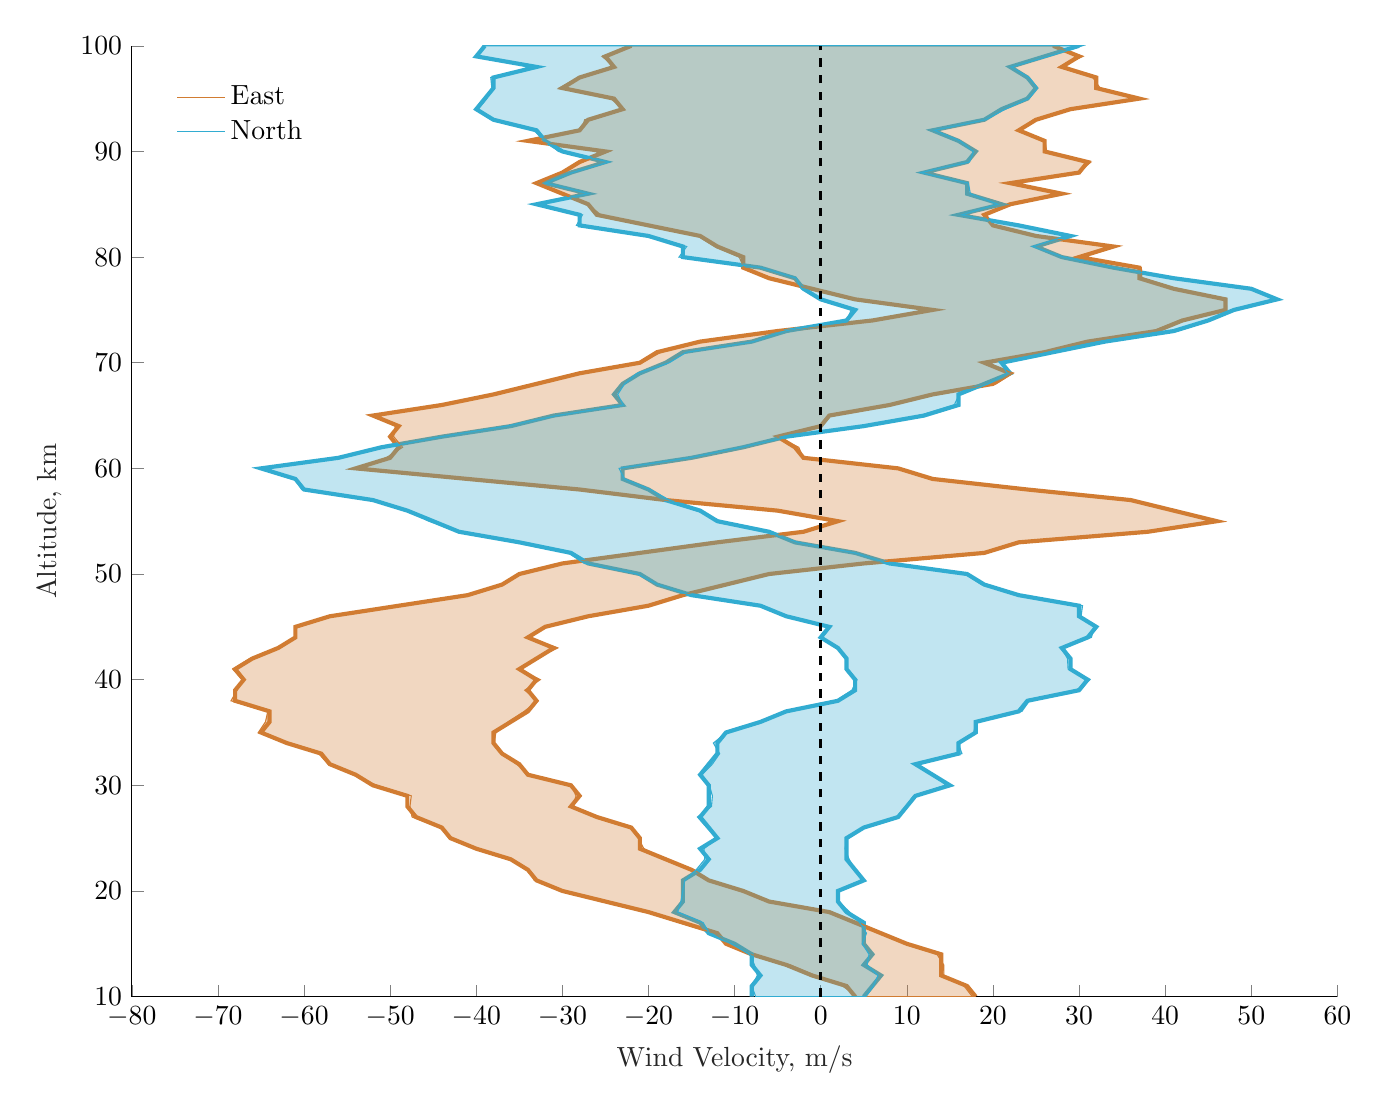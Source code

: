 % This file was created by matlab2tikz.
%
%The latest updates can be retrieved from
%  http://www.mathworks.com/matlabcentral/fileexchange/22022-matlab2tikz-matlab2tikz
%where you can also make suggestions and rate matlab2tikz.
%
\definecolor{mycolor1}{rgb}{0.82,0.486,0.196}%
\definecolor{mycolor2}{rgb}{0.196,0.675,0.82}%
%
\begin{tikzpicture}

\begin{axis}[%
width=6.028in,
height=4.754in,
at={(1.011in,0.642in)},
scale only axis,
xmin=-80,
xmax=60,
xlabel style={font=\color{white!15!black}},
xlabel={Wind Velocity, m/s},
ymin=10,
ymax=100,
ylabel style={font=\color{white!15!black}},
ylabel={Altitude, km},
axis background/.style={fill=white},
axis x line*=bottom,
axis y line*=left,
legend style={at={(0.03,0.97)}, anchor=north west, legend cell align=left, align=left, fill=none, draw=none}
]
\addplot [color=mycolor1, line width=1.5pt, forget plot]
  table[row sep=crcr]{%
4	10\\
3	11\\
-1	12\\
-4	13\\
-8	14\\
-11	15\\
-12	16\\
-16	17\\
-20	18\\
-25	19\\
-30	20\\
-33	21\\
-34	22\\
-36	23\\
-40	24\\
-43	25\\
-44	26\\
-47	27\\
-48	28\\
-48	29\\
-52	30\\
-54	31\\
-57	32\\
-58	33\\
-62	34\\
-65	35\\
-64	36\\
-64	37\\
-68	38\\
-68	39\\
-67	40\\
-68	41\\
-66	42\\
-63	43\\
-61	44\\
-61	45\\
-57	46\\
-49	47\\
-41	48\\
-37	49\\
-35	50\\
-30	51\\
-21	52\\
-12	53\\
-2	54\\
2	55\\
-5	56\\
-18	57\\
-28	58\\
-41	59\\
-54	60\\
-50	61\\
-49	62\\
-50	63\\
-49	64\\
-52	65\\
-44	66\\
-38	67\\
-33	68\\
-28	69\\
-21	70\\
-19	71\\
-14	72\\
-5	73\\
6	74\\
13	75\\
4	76\\
-1	77\\
-6	78\\
-9	79\\
-9	80\\
-12	81\\
-14	82\\
-20	83\\
-26	84\\
-27	85\\
-30	86\\
-33	87\\
-30	88\\
-28	89\\
-25	90\\
-34	91\\
-28	92\\
-27	93\\
-23	94\\
-24	95\\
-30	96\\
-28	97\\
-24	98\\
-25	99\\
-22	100\\
};
\addplot [color=mycolor1, line width=1.5pt, forget plot]
  table[row sep=crcr]{%
18	10\\
17	11\\
14	12\\
14	13\\
14	14\\
10	15\\
7	16\\
4	17\\
1	18\\
-6	19\\
-9	20\\
-13	21\\
-15	22\\
-18	23\\
-21	24\\
-21	25\\
-22	26\\
-26	27\\
-29	28\\
-28	29\\
-29	30\\
-34	31\\
-35	32\\
-37	33\\
-38	34\\
-38	35\\
-36	36\\
-34	37\\
-33	38\\
-34	39\\
-33	40\\
-35	41\\
-33	42\\
-31	43\\
-34	44\\
-32	45\\
-27	46\\
-20	47\\
-16	48\\
-11	49\\
-6	50\\
5	51\\
19	52\\
23	53\\
38	54\\
46	55\\
41	56\\
36	57\\
24	58\\
13	59\\
9	60\\
-2	61\\
-3	62\\
-5	63\\
0	64\\
1	65\\
8	66\\
13	67\\
20	68\\
22	69\\
19	70\\
26	71\\
31	72\\
39	73\\
42	74\\
47	75\\
47	76\\
41	77\\
37	78\\
37	79\\
30	80\\
34	81\\
25	82\\
20	83\\
19	84\\
22	85\\
28	86\\
22	87\\
30	88\\
31	89\\
26	90\\
26	91\\
23	92\\
25	93\\
29	94\\
37	95\\
32	96\\
32	97\\
28	98\\
30	99\\
27	100\\
};
\addplot [color=mycolor2, line width=1.5pt, forget plot]
  table[row sep=crcr]{%
-8	10\\
-8	11\\
-7	12\\
-8	13\\
-8	14\\
-10	15\\
-13	16\\
-14	17\\
-17	18\\
-16	19\\
-16	20\\
-16	21\\
-14	22\\
-13	23\\
-14	24\\
-12	25\\
-13	26\\
-14	27\\
-13	28\\
-13	29\\
-13	30\\
-14	31\\
-13	32\\
-12	33\\
-12	34\\
-11	35\\
-7	36\\
-4	37\\
2	38\\
4	39\\
4	40\\
3	41\\
3	42\\
2	43\\
0	44\\
1	45\\
-4	46\\
-7	47\\
-15	48\\
-19	49\\
-21	50\\
-27	51\\
-29	52\\
-35	53\\
-42	54\\
-45	55\\
-48	56\\
-52	57\\
-60	58\\
-61	59\\
-65	60\\
-56	61\\
-51	62\\
-44	63\\
-36	64\\
-31	65\\
-23	66\\
-24	67\\
-23	68\\
-21	69\\
-18	70\\
-16	71\\
-8	72\\
-4	73\\
3	74\\
4	75\\
0	76\\
-2	77\\
-3	78\\
-7	79\\
-16	80\\
-16	81\\
-20	82\\
-28	83\\
-28	84\\
-33	85\\
-27	86\\
-32	87\\
-29	88\\
-25	89\\
-30	90\\
-32	91\\
-33	92\\
-38	93\\
-40	94\\
-39	95\\
-38	96\\
-38	97\\
-33	98\\
-40	99\\
-39	100\\
};
\addplot [color=mycolor2, line width=1.5pt, forget plot]
  table[row sep=crcr]{%
5	10\\
6	11\\
7	12\\
5	13\\
6	14\\
5	15\\
5	16\\
5	17\\
3	18\\
2	19\\
2	20\\
5	21\\
4	22\\
3	23\\
3	24\\
3	25\\
5	26\\
9	27\\
10	28\\
11	29\\
15	30\\
13	31\\
11	32\\
16	33\\
16	34\\
18	35\\
18	36\\
23	37\\
24	38\\
30	39\\
31	40\\
29	41\\
29	42\\
28	43\\
31	44\\
32	45\\
30	46\\
30	47\\
23	48\\
19	49\\
17	50\\
8	51\\
4	52\\
-3	53\\
-6	54\\
-12	55\\
-14	56\\
-18	57\\
-20	58\\
-23	59\\
-23	60\\
-15	61\\
-9	62\\
-4	63\\
5	64\\
12	65\\
16	66\\
16	67\\
19	68\\
22	69\\
21	70\\
27	71\\
33	72\\
41	73\\
45	74\\
48	75\\
53	76\\
50	77\\
41	78\\
34	79\\
28	80\\
25	81\\
29	82\\
23	83\\
16	84\\
21	85\\
17	86\\
17	87\\
12	88\\
17	89\\
18	90\\
16	91\\
13	92\\
19	93\\
21	94\\
24	95\\
25	96\\
24	97\\
22	98\\
26	99\\
30	100\\
};

\addplot[area legend, draw=mycolor1, fill=mycolor1, fill opacity=0.3, forget plot]
table[row sep=crcr] {%
x	y\\
4.239	10\\
2.546	11\\
-0.623	12\\
-3.522	13\\
-8.15	14\\
-10.627	15\\
-12.385	16\\
-16.394	17\\
-20.339	18\\
-25.494	19\\
-30.061	20\\
-33.26	21\\
-33.952	22\\
-35.972	23\\
-40.047	24\\
-43.098	25\\
-44.204	26\\
-47.451	27\\
-47.698	28\\
-47.548	29\\
-51.596	30\\
-54.235	31\\
-57.203	32\\
-58.293	33\\
-61.714	34\\
-65.302	35\\
-64.476	36\\
-64.207	37\\
-68.471	38\\
-67.773	39\\
-67.188	40\\
-68.281	41\\
-66.293	42\\
-62.982	43\\
-60.901	44\\
-61.011	45\\
-56.98	46\\
-48.503	47\\
-41.022	48\\
-37.117	49\\
-34.765	50\\
-30.171	51\\
-20.873	52\\
-11.701	53\\
-1.876	54\\
1.992	55\\
-5.063	56\\
-18.495	57\\
-27.861	58\\
-41.276	59\\
-53.519	60\\
-50.471	61\\
-48.551	62\\
-49.588	63\\
-49.403	64\\
-51.913	65\\
-44.379	66\\
-37.528	67\\
-33.086	68\\
-28.322	69\\
-20.764	70\\
-18.558	71\\
-14.375	72\\
-4.807	73\\
6.35	74\\
12.852	75\\
3.65	76\\
-1.452	77\\
-5.562	78\\
-8.934	79\\
-9.457	80\\
-12.308	81\\
-14.27	82\\
-20.303	83\\
-25.537	84\\
-27.048	85\\
-30.116	86\\
-32.605	87\\
-30.261	88\\
-27.674	89\\
-24.546	90\\
-33.805	91\\
-27.838	92\\
-27.401	93\\
-22.896	94\\
-24.386	95\\
-30.391	96\\
-28.121	97\\
-23.923	98\\
-25.399	99\\
-21.834	100\\
26.836	100\\
30.454	99\\
27.738	98\\
31.602	97\\
32.444	96\\
37.381	95\\
28.643	94\\
24.711	93\\
23.067	92\\
26.038	91\\
26.246	90\\
31.38	89\\
29.95	88\\
22.255	87\\
27.745	86\\
22.435	85\\
19.124	84\\
19.909	83\\
24.839	82\\
33.532	81\\
29.707	80\\
37.239	79\\
37.287	78\\
41.181	77\\
47.106	76\\
47.124	75\\
41.635	74\\
38.564	73\\
31.13	72\\
25.707	71\\
19.411	70\\
22.275	69\\
20.361	68\\
12.865	67\\
7.565	66\\
1.03	65\\
0.138	64\\
-5.139	63\\
-2.549	62\\
-2.03	61\\
8.745	60\\
13.413	59\\
24.389	58\\
36.199	57\\
40.95	56\\
46.397	55\\
37.678	54\\
23.061	53\\
19.047	52\\
4.899	51\\
-5.75	50\\
-10.699	49\\
-16.236	48\\
-20.172	47\\
-27.108	46\\
-32.174	45\\
-34.039	44\\
-30.54	43\\
-33.148	42\\
-35.109	41\\
-32.568	40\\
-34.365	39\\
-32.84	38\\
-34.426	37\\
-36.295	36\\
-37.716	35\\
-37.942	34\\
-36.966	33\\
-35.322	32\\
-33.717	31\\
-28.963	30\\
-28.407	29\\
-28.785	28\\
-25.699	27\\
-22.029	26\\
-21.17	25\\
-20.534	24\\
-18.256	23\\
-14.673	22\\
-12.942	21\\
-9.198	20\\
-6.002	19\\
0.962	18\\
4.43	17\\
7.181	16\\
10.102	15\\
13.511	14\\
14.283	13\\
14.304	12\\
16.652	11\\
17.606	10\\
}--cycle;

\addplot[area legend, draw=mycolor2, fill=mycolor2, fill opacity=0.3, forget plot]
table[row sep=crcr] {%
x	y\\
-7.556	10\\
-7.995	11\\
-7.358	12\\
-7.698	13\\
-8.215	14\\
-10.415	15\\
-12.961	16\\
-13.648	17\\
-16.617	18\\
-16.232	19\\
-16.012	20\\
-15.787	21\\
-14.464	22\\
-13.459	23\\
-13.558	24\\
-12.035	25\\
-13.239	26\\
-14.316	27\\
-12.685	28\\
-12.578	29\\
-12.926	30\\
-13.785	31\\
-12.591	32\\
-11.736	33\\
-12.461	34\\
-10.925	35\\
-7.319	36\\
-3.813	37\\
1.744	38\\
3.622	39\\
4.225	40\\
2.959	41\\
3.016	42\\
1.892	43\\
0.202	44\\
1.133	45\\
-4.175	46\\
-7.175	47\\
-15.175	48\\
-18.948	49\\
-21.324	50\\
-27.444	51\\
-29.322	52\\
-35.485	53\\
-41.839	54\\
-45.492	55\\
-47.817	56\\
-52.12	57\\
-60.266	58\\
-61.078	59\\
-64.794	60\\
-55.853	61\\
-50.562	62\\
-44.1	63\\
-36.493	64\\
-30.677	65\\
-22.927	66\\
-23.574	67\\
-22.772	68\\
-21.33	69\\
-17.583	70\\
-15.582	71\\
-7.809	72\\
-4.215	73\\
3.0	74\\
3.55	75\\
0.38	76\\
-2.269	77\\
-2.834	78\\
-6.913	79\\
-16.45	80\\
-15.567	81\\
-19.828	82\\
-28.363	83\\
-27.667	84\\
-33.355	85\\
-26.941	86\\
-31.962	87\\
-28.884	88\\
-24.55	89\\
-30.455	90\\
-31.958	91\\
-33.335	92\\
-38.118	93\\
-39.779	94\\
-38.776	95\\
-38.183	96\\
-38.313	97\\
-32.996	98\\
-40.042	99\\
-39.201	100\\
30.369	100\\
26.486	99\\
22.148	98\\
24.217	97\\
25.194	96\\
24.178	95\\
21.443	94\\
19.152	93\\
13.2	92\\
16.19	91\\
17.748	90\\
17.284	89\\
11.628	88\\
17.154	87\\
17.375	86\\
20.594	85\\
16.373	84\\
22.596	83\\
28.558	82\\
24.624	81\\
28.246	80\\
34.107	79\\
41.109	78\\
50.203	77\\
53.102	76\\
47.97	75\\
45.304	74\\
41.436	73\\
33.122	72\\
26.707	71\\
20.919	70\\
21.647	69\\
19.478	68\\
16.099	67\\
15.512	66\\
11.529	65\\
5.227	64\\
-3.534	63\\
-9.183	62\\
-15.171	61\\
-23.41	60\\
-22.79	59\\
-19.773	58\\
-17.586	57\\
-14.359	56\\
-11.588	55\\
-6.456	54\\
-2.604	53\\
4.018	52\\
7.89	51\\
16.761	50\\
18.677	49\\
22.745	48\\
30.402	47\\
30.234	46\\
31.76	45\\
31.438	44\\
27.964	43\\
28.663	42\\
28.73	41\\
31.264	40\\
29.682	39\\
24.232	38\\
23.368	37\\
18.041	36\\
17.77	35\\
15.959	34\\
16.397	33\\
11.222	32\\
13.17	31\\
14.57	30\\
10.777	29\\
9.865	28\\
8.788	27\\
4.9	26\\
3.064	25\\
2.826	24\\
3.298	23\\
4.002	22\\
5.018	21\\
2.119	20\\
2.072	19\\
3.37	18\\
4.526	17\\
5.318	16\\
4.835	15\\
5.611	14\\
5.398	13\\
6.66	12\\
6.124	11\\
5.249	10\\
}--cycle;
\addplot [color=black, dashed, line width=1.0pt, forget plot]
  table[row sep=crcr]{%
0	10\\
0	100\\
};
\addplot [color=mycolor1]
  table[row sep=crcr]{%
0	0\\
0	0\\
};
\addlegendentry{East}

\addplot [color=mycolor2]
  table[row sep=crcr]{%
0	0\\
0	0\\
};
\addlegendentry{North}

\end{axis}
\end{tikzpicture}%